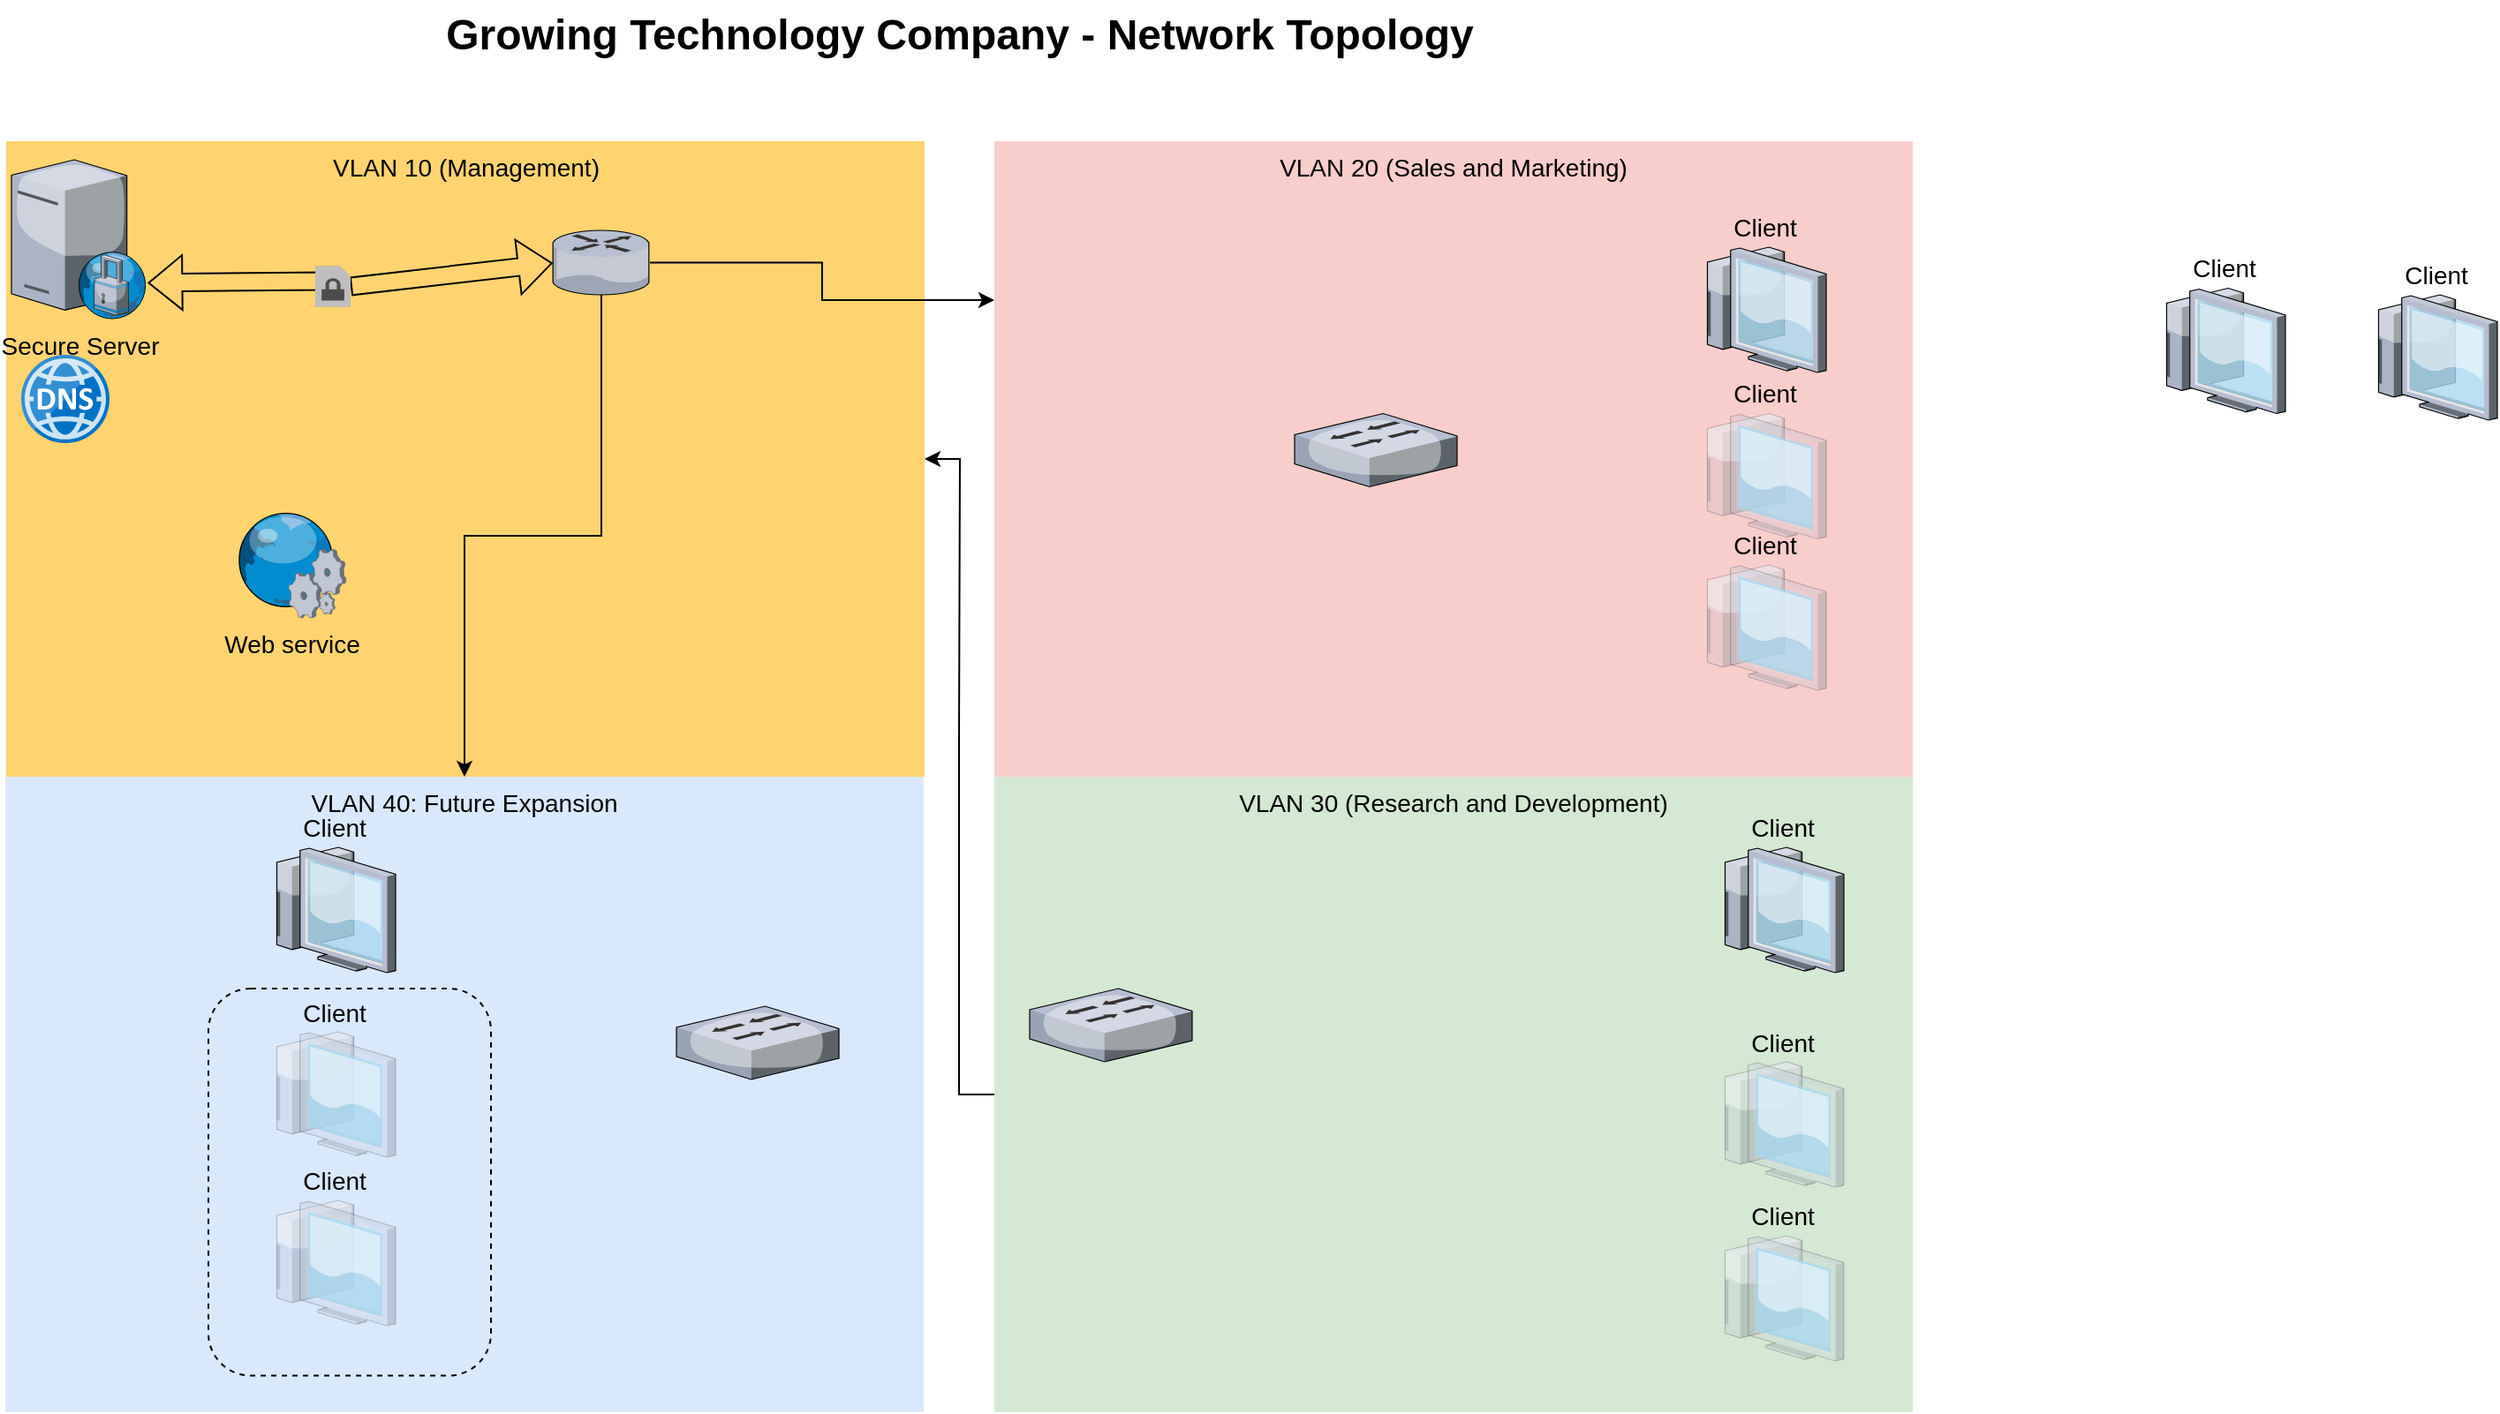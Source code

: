 <mxfile version="22.1.11" type="github">
  <diagram name="Page-1" id="e3a06f82-3646-2815-327d-82caf3d4e204">
    <mxGraphModel dx="3274.5" dy="833" grid="1" gridSize="10" guides="1" tooltips="1" connect="1" arrows="1" fold="1" page="1" pageScale="1.5" pageWidth="1169" pageHeight="826" background="none" math="0" shadow="0">
      <root>
        <mxCell id="0" style=";html=1;" />
        <mxCell id="1" style=";html=1;" parent="0" />
        <mxCell id="6a7d8f32e03d9370-61" value="VLAN 20 (Sales and Marketing)" style="whiteSpace=wrap;html=1;fillColor=#f8cecc;fontSize=14;strokeColor=none;verticalAlign=top;" parent="1" vertex="1">
          <mxGeometry x="560" y="80" width="520" height="360" as="geometry" />
        </mxCell>
        <mxCell id="nh6uhX6UCBA931svxPW4-38" style="edgeStyle=orthogonalEdgeStyle;rounded=0;orthogonalLoop=1;jettySize=auto;html=1;" edge="1" parent="1" source="6a7d8f32e03d9370-60" target="6a7d8f32e03d9370-57">
          <mxGeometry relative="1" as="geometry" />
        </mxCell>
        <mxCell id="6a7d8f32e03d9370-60" value="VLAN 30 (Research and Development)" style="whiteSpace=wrap;html=1;fillColor=#d5e8d4;fontSize=14;strokeColor=none;verticalAlign=top;" parent="1" vertex="1">
          <mxGeometry x="560" y="440" width="520" height="360" as="geometry" />
        </mxCell>
        <mxCell id="6a7d8f32e03d9370-58" value="VLAN 40: Future Expansion" style="whiteSpace=wrap;html=1;fillColor=#dae8fc;fontSize=14;strokeColor=none;verticalAlign=top;" parent="1" vertex="1">
          <mxGeometry y="440" width="520" height="360" as="geometry" />
        </mxCell>
        <mxCell id="6a7d8f32e03d9370-57" value="VLAN 10 (Management)" style="whiteSpace=wrap;html=1;fillColor=#FFD470;gradientColor=none;fontSize=14;strokeColor=none;verticalAlign=top;" parent="1" vertex="1">
          <mxGeometry x="0.5" y="80" width="520" height="360" as="geometry" />
        </mxCell>
        <mxCell id="nh6uhX6UCBA931svxPW4-36" style="edgeStyle=orthogonalEdgeStyle;rounded=0;orthogonalLoop=1;jettySize=auto;html=1;" edge="1" parent="1" source="6a7d8f32e03d9370-13" target="6a7d8f32e03d9370-58">
          <mxGeometry relative="1" as="geometry" />
        </mxCell>
        <mxCell id="nh6uhX6UCBA931svxPW4-37" style="edgeStyle=orthogonalEdgeStyle;rounded=0;orthogonalLoop=1;jettySize=auto;html=1;entryX=0;entryY=0.25;entryDx=0;entryDy=0;" edge="1" parent="1" source="6a7d8f32e03d9370-13" target="6a7d8f32e03d9370-61">
          <mxGeometry relative="1" as="geometry" />
        </mxCell>
        <mxCell id="6a7d8f32e03d9370-13" value="" style="verticalLabelPosition=bottom;aspect=fixed;html=1;verticalAlign=top;strokeColor=none;shape=mxgraph.citrix.router;fillColor=#66B2FF;gradientColor=#0066CC;fontSize=14;" parent="1" vertex="1">
          <mxGeometry x="310" y="130.5" width="55" height="36.5" as="geometry" />
        </mxCell>
        <mxCell id="6a7d8f32e03d9370-25" value="Secure Server" style="verticalLabelPosition=bottom;aspect=fixed;html=1;verticalAlign=top;strokeColor=none;shape=mxgraph.citrix.proxy_server;fillColor=#66B2FF;gradientColor=#0066CC;fontSize=14;" parent="1" vertex="1">
          <mxGeometry x="3.5" y="90.5" width="76.5" height="90" as="geometry" />
        </mxCell>
        <mxCell id="6a7d8f32e03d9370-27" value="Client" style="verticalLabelPosition=top;aspect=fixed;html=1;verticalAlign=bottom;strokeColor=none;shape=mxgraph.citrix.thin_client;fillColor=#66B2FF;gradientColor=#0066CC;fontSize=14;labelPosition=center;align=center;" parent="1" vertex="1">
          <mxGeometry x="1340" y="167" width="71" height="71" as="geometry" />
        </mxCell>
        <mxCell id="6a7d8f32e03d9370-28" value="Client" style="verticalLabelPosition=top;aspect=fixed;html=1;verticalAlign=bottom;strokeColor=none;shape=mxgraph.citrix.thin_client;fillColor=#66B2FF;gradientColor=#0066CC;fontSize=14;labelPosition=center;align=center;" parent="1" vertex="1">
          <mxGeometry x="1220" y="163.25" width="71" height="71" as="geometry" />
        </mxCell>
        <mxCell id="6a7d8f32e03d9370-29" value="Client" style="verticalLabelPosition=top;aspect=fixed;html=1;verticalAlign=bottom;strokeColor=none;shape=mxgraph.citrix.thin_client;fillColor=#66B2FF;gradientColor=#0066CC;fontSize=14;labelPosition=center;align=center;" parent="1" vertex="1">
          <mxGeometry x="960" y="140" width="71" height="71" as="geometry" />
        </mxCell>
        <mxCell id="6a7d8f32e03d9370-30" value="Web service" style="verticalLabelPosition=bottom;aspect=fixed;html=1;verticalAlign=top;strokeColor=none;shape=mxgraph.citrix.web_service;fillColor=#66B2FF;gradientColor=#0066CC;fontSize=14;" parent="1" vertex="1">
          <mxGeometry x="130" y="290" width="63" height="60" as="geometry" />
        </mxCell>
        <mxCell id="6a7d8f32e03d9370-62" value="Growing Technology Company - Network Topology" style="text;strokeColor=none;fillColor=none;html=1;fontSize=24;fontStyle=1;verticalAlign=middle;align=center;" parent="1" vertex="1">
          <mxGeometry x="80" width="920" height="40" as="geometry" />
        </mxCell>
        <mxCell id="nh6uhX6UCBA931svxPW4-1" value="" style="image;sketch=0;aspect=fixed;html=1;points=[];align=center;fontSize=12;image=img/lib/mscae/DNS.svg;" vertex="1" parent="1">
          <mxGeometry x="9" y="201" width="50" height="50" as="geometry" />
        </mxCell>
        <mxCell id="nh6uhX6UCBA931svxPW4-4" value="" style="shape=flexArrow;endArrow=classic;startArrow=none;html=1;rounded=0;entryX=-0.002;entryY=0.508;entryDx=0;entryDy=0;entryPerimeter=0;exitX=1;exitY=0.5;exitDx=0;exitDy=0;exitPerimeter=0;startFill=0;" edge="1" parent="1" source="nh6uhX6UCBA931svxPW4-34" target="6a7d8f32e03d9370-13">
          <mxGeometry width="100" height="100" relative="1" as="geometry">
            <mxPoint x="210.3" y="161.46" as="sourcePoint" />
            <mxPoint x="500" y="300" as="targetPoint" />
          </mxGeometry>
        </mxCell>
        <mxCell id="nh6uhX6UCBA931svxPW4-7" value="" style="shape=flexArrow;endArrow=none;startArrow=classic;html=1;rounded=0;entryX=-0.002;entryY=0.508;entryDx=0;entryDy=0;entryPerimeter=0;exitX=1.01;exitY=0.582;exitDx=0;exitDy=0;exitPerimeter=0;endFill=0;" edge="1" parent="1">
          <mxGeometry width="100" height="100" relative="1" as="geometry">
            <mxPoint x="80.71" y="160.245" as="sourcePoint" />
            <mxPoint x="179.94" y="159.24" as="targetPoint" />
          </mxGeometry>
        </mxCell>
        <mxCell id="nh6uhX6UCBA931svxPW4-9" value="Client" style="verticalLabelPosition=top;aspect=fixed;html=1;verticalAlign=bottom;shape=mxgraph.citrix.thin_client;fontSize=14;labelPosition=center;align=center;gradientDirection=south;opacity=20;" vertex="1" parent="1">
          <mxGeometry x="970" y="601.5" width="71" height="71" as="geometry" />
        </mxCell>
        <mxCell id="nh6uhX6UCBA931svxPW4-12" value="" style="verticalLabelPosition=bottom;sketch=0;aspect=fixed;html=1;verticalAlign=top;strokeColor=none;align=center;outlineConnect=0;shape=mxgraph.citrix.switch;" vertex="1" parent="1">
          <mxGeometry x="730" y="234.25" width="92" height="41.5" as="geometry" />
        </mxCell>
        <mxCell id="nh6uhX6UCBA931svxPW4-13" value="" style="verticalLabelPosition=bottom;sketch=0;aspect=fixed;html=1;verticalAlign=top;strokeColor=none;align=center;outlineConnect=0;shape=mxgraph.citrix.switch;" vertex="1" parent="1">
          <mxGeometry x="380" y="570" width="92" height="41.5" as="geometry" />
        </mxCell>
        <mxCell id="nh6uhX6UCBA931svxPW4-14" value="" style="verticalLabelPosition=bottom;sketch=0;aspect=fixed;html=1;verticalAlign=top;strokeColor=none;align=center;outlineConnect=0;shape=mxgraph.citrix.switch;" vertex="1" parent="1">
          <mxGeometry x="580" y="560" width="92" height="41.5" as="geometry" />
        </mxCell>
        <mxCell id="nh6uhX6UCBA931svxPW4-17" value="Client" style="verticalLabelPosition=top;aspect=fixed;html=1;verticalAlign=bottom;strokeColor=none;shape=mxgraph.citrix.thin_client;fillColor=#66B2FF;gradientColor=#0066CC;fontSize=14;labelPosition=center;align=center;" vertex="1" parent="1">
          <mxGeometry x="150" y="480" width="71" height="71" as="geometry" />
        </mxCell>
        <mxCell id="nh6uhX6UCBA931svxPW4-18" value="Client" style="verticalLabelPosition=top;aspect=fixed;html=1;verticalAlign=bottom;strokeColor=none;shape=mxgraph.citrix.thin_client;fillColor=#66B2FF;gradientColor=#0066CC;fontSize=14;labelPosition=center;align=center;" vertex="1" parent="1">
          <mxGeometry x="970" y="480" width="71" height="71" as="geometry" />
        </mxCell>
        <mxCell id="nh6uhX6UCBA931svxPW4-21" value="Client" style="verticalLabelPosition=top;aspect=fixed;html=1;verticalAlign=bottom;shape=mxgraph.citrix.thin_client;fontSize=14;labelPosition=center;align=center;gradientDirection=south;opacity=20;" vertex="1" parent="1">
          <mxGeometry x="970" y="700" width="71" height="71" as="geometry" />
        </mxCell>
        <mxCell id="nh6uhX6UCBA931svxPW4-22" value="Client" style="verticalLabelPosition=top;aspect=fixed;html=1;verticalAlign=bottom;shape=mxgraph.citrix.thin_client;fontSize=14;labelPosition=center;align=center;gradientDirection=south;opacity=20;" vertex="1" parent="1">
          <mxGeometry x="960" y="320" width="71" height="71" as="geometry" />
        </mxCell>
        <mxCell id="nh6uhX6UCBA931svxPW4-23" value="Client" style="verticalLabelPosition=top;aspect=fixed;html=1;verticalAlign=bottom;shape=mxgraph.citrix.thin_client;fontSize=14;labelPosition=center;align=center;gradientDirection=south;opacity=20;" vertex="1" parent="1">
          <mxGeometry x="960" y="234.25" width="71" height="71" as="geometry" />
        </mxCell>
        <mxCell id="nh6uhX6UCBA931svxPW4-24" value="Client" style="verticalLabelPosition=top;aspect=fixed;html=1;verticalAlign=bottom;shape=mxgraph.citrix.thin_client;fontSize=14;labelPosition=center;align=center;gradientDirection=south;opacity=20;" vertex="1" parent="1">
          <mxGeometry x="150" y="680" width="71" height="71" as="geometry" />
        </mxCell>
        <mxCell id="nh6uhX6UCBA931svxPW4-25" value="Client" style="verticalLabelPosition=top;aspect=fixed;html=1;verticalAlign=bottom;shape=mxgraph.citrix.thin_client;fontSize=14;labelPosition=center;align=center;gradientDirection=south;opacity=20;" vertex="1" parent="1">
          <mxGeometry x="150" y="584.5" width="71" height="71" as="geometry" />
        </mxCell>
        <mxCell id="nh6uhX6UCBA931svxPW4-26" value="" style="rounded=1;whiteSpace=wrap;html=1;dashed=1;fillColor=none;" vertex="1" parent="1">
          <mxGeometry x="115" y="560" width="160" height="219.25" as="geometry" />
        </mxCell>
        <mxCell id="nh6uhX6UCBA931svxPW4-34" value="" style="outlineConnect=0;dashed=0;verticalLabelPosition=bottom;verticalAlign=top;align=center;html=1;shape=mxgraph.aws3.encrypted_data;fillColor=#7D7C7C;gradientColor=none;" vertex="1" parent="1">
          <mxGeometry x="175.5" y="150.75" width="20" height="23" as="geometry" />
        </mxCell>
      </root>
    </mxGraphModel>
  </diagram>
</mxfile>
